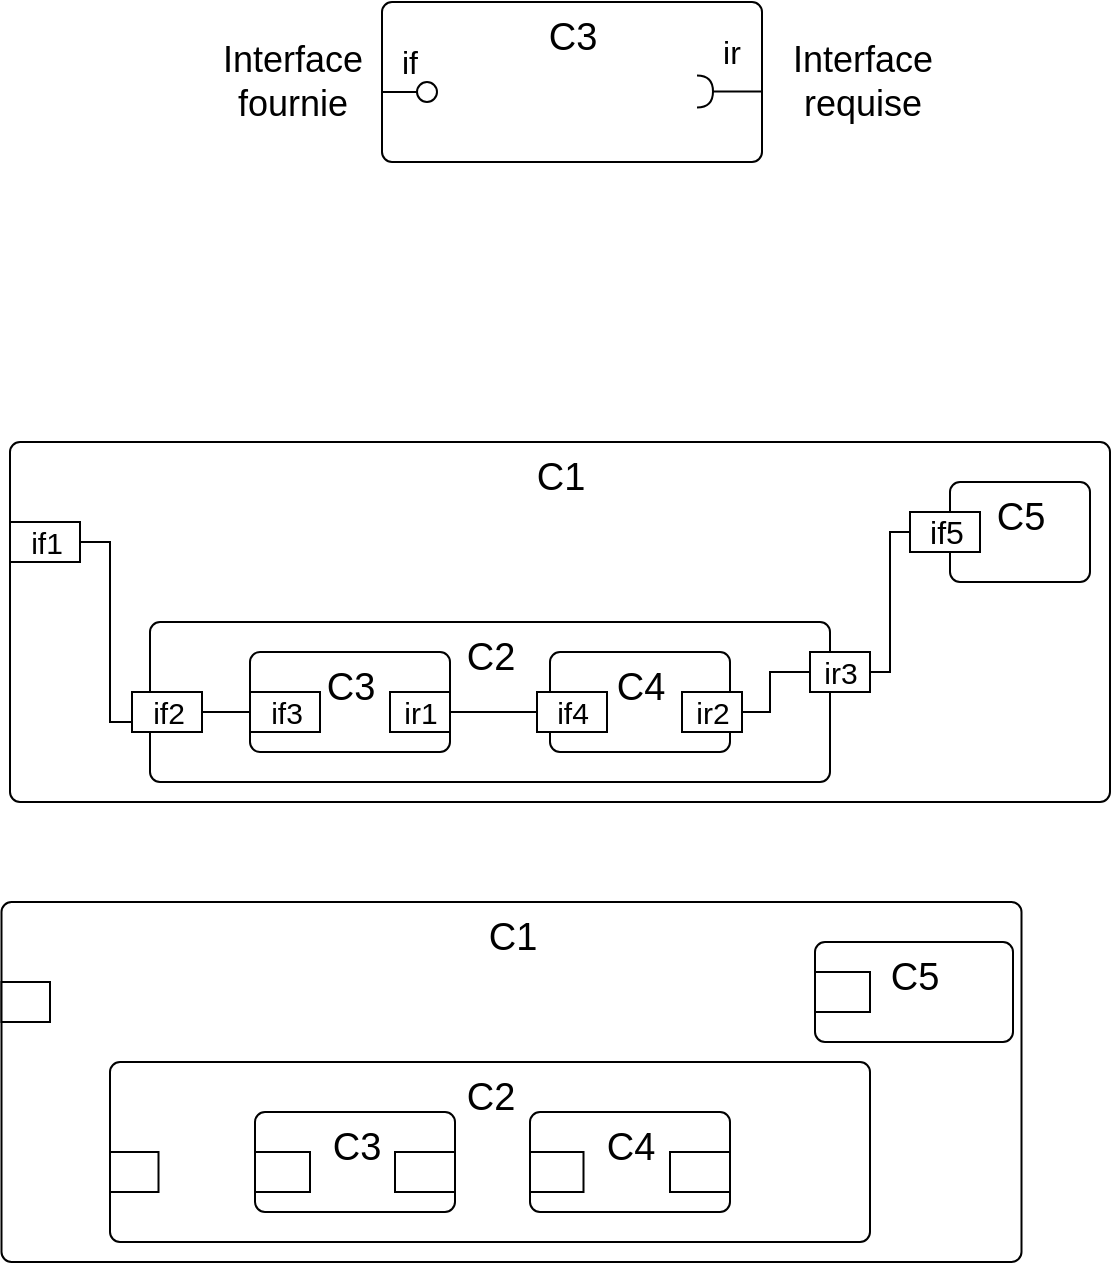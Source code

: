 <mxfile version="15.3.1" type="github">
  <diagram id="8mvwX7pJAU95_cU4-fAn" name="Page-1">
    <mxGraphModel dx="645" dy="378" grid="1" gridSize="10" guides="1" tooltips="1" connect="1" arrows="1" fold="1" page="1" pageScale="1" pageWidth="827" pageHeight="1169" math="0" shadow="0">
      <root>
        <mxCell id="0" />
        <mxCell id="1" parent="0" />
        <mxCell id="DBkFjpXuM5m9NPrzc2UE-1" value="&lt;font style=&quot;font-size: 19px&quot;&gt;C3&lt;/font&gt;" style="html=1;align=center;verticalAlign=top;rounded=1;absoluteArcSize=1;arcSize=10;dashed=0;" parent="1" vertex="1">
          <mxGeometry x="316" y="60" width="190" height="80" as="geometry" />
        </mxCell>
        <mxCell id="DBkFjpXuM5m9NPrzc2UE-38" value="&lt;div align=&quot;center&quot;&gt;&lt;font style=&quot;font-size: 19px&quot;&gt;C1&lt;/font&gt;&lt;/div&gt;" style="html=1;align=center;verticalAlign=top;rounded=1;absoluteArcSize=1;arcSize=10;dashed=0;" parent="1" vertex="1">
          <mxGeometry x="130" y="280" width="550" height="180" as="geometry" />
        </mxCell>
        <mxCell id="DBkFjpXuM5m9NPrzc2UE-4" value="&lt;font style=&quot;font-size: 18px&quot;&gt;Interface&lt;br&gt;fournie&lt;/font&gt;" style="text;html=1;align=center;verticalAlign=middle;resizable=0;points=[];autosize=1;strokeColor=none;fillColor=none;" parent="1" vertex="1">
          <mxGeometry x="226" y="80" width="90" height="40" as="geometry" />
        </mxCell>
        <mxCell id="DBkFjpXuM5m9NPrzc2UE-5" value="&lt;div style=&quot;font-size: 18px&quot;&gt;&lt;font style=&quot;font-size: 18px&quot;&gt;Interface&lt;/font&gt;&lt;/div&gt;&lt;div style=&quot;font-size: 18px&quot;&gt;&lt;font style=&quot;font-size: 18px&quot;&gt;requise&lt;br&gt;&lt;/font&gt;&lt;/div&gt;" style="text;html=1;align=center;verticalAlign=middle;resizable=0;points=[];autosize=1;strokeColor=none;fillColor=none;" parent="1" vertex="1">
          <mxGeometry x="511" y="85" width="90" height="30" as="geometry" />
        </mxCell>
        <mxCell id="DBkFjpXuM5m9NPrzc2UE-7" value="&lt;div align=&quot;center&quot;&gt;&lt;font style=&quot;font-size: 19px&quot;&gt;C2&lt;/font&gt;&lt;/div&gt;" style="html=1;align=center;verticalAlign=top;rounded=1;absoluteArcSize=1;arcSize=10;dashed=0;" parent="1" vertex="1">
          <mxGeometry x="200" y="370" width="340" height="80" as="geometry" />
        </mxCell>
        <mxCell id="DBkFjpXuM5m9NPrzc2UE-8" value="connV" style="html=1;" parent="1" vertex="1">
          <mxGeometry x="268.25" y="395" width="50" height="20" as="geometry" />
        </mxCell>
        <mxCell id="DBkFjpXuM5m9NPrzc2UE-9" value="&lt;font style=&quot;font-size: 19px&quot;&gt;C3&lt;/font&gt;" style="html=1;align=center;verticalAlign=top;rounded=1;absoluteArcSize=1;arcSize=10;dashed=0;" parent="1" vertex="1">
          <mxGeometry x="250" y="385" width="100" height="50" as="geometry" />
        </mxCell>
        <mxCell id="DBkFjpXuM5m9NPrzc2UE-10" value="&lt;font style=&quot;font-size: 15px&quot;&gt;if3&lt;/font&gt;" style="html=1;" parent="1" vertex="1">
          <mxGeometry x="250" y="405" width="35" height="20" as="geometry" />
        </mxCell>
        <mxCell id="DBkFjpXuM5m9NPrzc2UE-11" value="&lt;font style=&quot;font-size: 19px&quot;&gt;C4&lt;/font&gt;" style="html=1;align=center;verticalAlign=top;rounded=1;absoluteArcSize=1;arcSize=10;dashed=0;" parent="1" vertex="1">
          <mxGeometry x="400" y="385" width="90" height="50" as="geometry" />
        </mxCell>
        <mxCell id="DBkFjpXuM5m9NPrzc2UE-12" value="&lt;font style=&quot;font-size: 15px&quot;&gt;if4&lt;/font&gt;" style="html=1;" parent="1" vertex="1">
          <mxGeometry x="393.5" y="405" width="35" height="20" as="geometry" />
        </mxCell>
        <mxCell id="DBkFjpXuM5m9NPrzc2UE-13" value="" style="rounded=0;orthogonalLoop=1;jettySize=auto;html=1;endArrow=none;endFill=0;exitX=1;exitY=0.5;exitDx=0;exitDy=0;entryX=0;entryY=0.5;entryDx=0;entryDy=0;" parent="1" target="DBkFjpXuM5m9NPrzc2UE-12" edge="1">
          <mxGeometry relative="1" as="geometry">
            <mxPoint x="350" y="415" as="sourcePoint" />
            <mxPoint x="362.5" y="415" as="targetPoint" />
          </mxGeometry>
        </mxCell>
        <mxCell id="DBkFjpXuM5m9NPrzc2UE-16" value="&lt;font style=&quot;font-size: 15px&quot;&gt;if2&lt;/font&gt;" style="html=1;" parent="1" vertex="1">
          <mxGeometry x="191" y="405" width="35" height="20" as="geometry" />
        </mxCell>
        <mxCell id="DBkFjpXuM5m9NPrzc2UE-17" value="" style="rounded=0;orthogonalLoop=1;jettySize=auto;html=1;endArrow=none;endFill=0;exitX=1;exitY=0.5;exitDx=0;exitDy=0;entryX=0;entryY=0.5;entryDx=0;entryDy=0;" parent="1" source="DBkFjpXuM5m9NPrzc2UE-16" target="DBkFjpXuM5m9NPrzc2UE-10" edge="1">
          <mxGeometry relative="1" as="geometry">
            <mxPoint x="245" y="415" as="sourcePoint" />
            <mxPoint x="273.75" y="415" as="targetPoint" />
            <Array as="points" />
          </mxGeometry>
        </mxCell>
        <mxCell id="DBkFjpXuM5m9NPrzc2UE-18" value="" style="rounded=0;orthogonalLoop=1;jettySize=auto;html=1;endArrow=halfCircle;endFill=0;endSize=6;strokeWidth=1;" parent="1" edge="1">
          <mxGeometry relative="1" as="geometry">
            <mxPoint x="251.25" y="415" as="sourcePoint" />
            <mxPoint x="251.25" y="415" as="targetPoint" />
          </mxGeometry>
        </mxCell>
        <mxCell id="DBkFjpXuM5m9NPrzc2UE-19" value="&lt;font style=&quot;font-size: 15px&quot;&gt;ir1&lt;/font&gt;" style="html=1;" parent="1" vertex="1">
          <mxGeometry x="320" y="405" width="30" height="20" as="geometry" />
        </mxCell>
        <mxCell id="DBkFjpXuM5m9NPrzc2UE-21" value="&lt;font style=&quot;font-size: 19px&quot;&gt;C5&lt;/font&gt;" style="html=1;align=center;verticalAlign=top;rounded=1;absoluteArcSize=1;arcSize=10;dashed=0;" parent="1" vertex="1">
          <mxGeometry x="600" y="300" width="70" height="50" as="geometry" />
        </mxCell>
        <mxCell id="DBkFjpXuM5m9NPrzc2UE-26" value="" style="rounded=0;orthogonalLoop=1;jettySize=auto;html=1;endArrow=none;endFill=0;exitX=1;exitY=0.5;exitDx=0;exitDy=0;entryX=0;entryY=0.5;entryDx=0;entryDy=0;" parent="1" source="DBkFjpXuM5m9NPrzc2UE-32" target="DBkFjpXuM5m9NPrzc2UE-64" edge="1">
          <mxGeometry relative="1" as="geometry">
            <mxPoint x="636.75" y="440" as="sourcePoint" />
            <mxPoint x="507.75" y="325" as="targetPoint" />
            <Array as="points">
              <mxPoint x="510" y="415" />
              <mxPoint x="510" y="395" />
            </Array>
          </mxGeometry>
        </mxCell>
        <mxCell id="DBkFjpXuM5m9NPrzc2UE-32" value="&lt;font style=&quot;font-size: 15px&quot;&gt;ir2&lt;/font&gt;" style="html=1;" parent="1" vertex="1">
          <mxGeometry x="466" y="405" width="30" height="20" as="geometry" />
        </mxCell>
        <mxCell id="DBkFjpXuM5m9NPrzc2UE-33" value="&lt;font style=&quot;font-size: 16px&quot;&gt;if5&lt;/font&gt;" style="html=1;" parent="1" vertex="1">
          <mxGeometry x="580" y="315" width="35" height="20" as="geometry" />
        </mxCell>
        <mxCell id="DBkFjpXuM5m9NPrzc2UE-37" value="&lt;font style=&quot;font-size: 15px&quot;&gt;if1&lt;/font&gt;" style="html=1;" parent="1" vertex="1">
          <mxGeometry x="130" y="320" width="35" height="20" as="geometry" />
        </mxCell>
        <mxCell id="DBkFjpXuM5m9NPrzc2UE-40" value="" style="rounded=0;orthogonalLoop=1;jettySize=auto;html=1;endArrow=none;endFill=0;exitX=0;exitY=0.75;exitDx=0;exitDy=0;entryX=1;entryY=0.5;entryDx=0;entryDy=0;" parent="1" source="DBkFjpXuM5m9NPrzc2UE-16" target="DBkFjpXuM5m9NPrzc2UE-37" edge="1">
          <mxGeometry relative="1" as="geometry">
            <mxPoint x="169" y="420" as="sourcePoint" />
            <mxPoint x="200" y="330" as="targetPoint" />
            <Array as="points">
              <mxPoint x="180" y="420" />
              <mxPoint x="180" y="330" />
            </Array>
          </mxGeometry>
        </mxCell>
        <mxCell id="DBkFjpXuM5m9NPrzc2UE-41" value="&lt;div align=&quot;center&quot;&gt;&lt;font style=&quot;font-size: 19px&quot;&gt;C1&lt;/font&gt;&lt;/div&gt;" style="html=1;align=center;verticalAlign=top;rounded=1;absoluteArcSize=1;arcSize=10;dashed=0;" parent="1" vertex="1">
          <mxGeometry x="125.75" y="510" width="510" height="180" as="geometry" />
        </mxCell>
        <mxCell id="DBkFjpXuM5m9NPrzc2UE-42" value="&lt;div align=&quot;center&quot;&gt;&lt;font style=&quot;font-size: 19px&quot;&gt;C2&lt;/font&gt;&lt;/div&gt;" style="html=1;align=center;verticalAlign=top;rounded=1;absoluteArcSize=1;arcSize=10;dashed=0;" parent="1" vertex="1">
          <mxGeometry x="180" y="590" width="380" height="90" as="geometry" />
        </mxCell>
        <mxCell id="DBkFjpXuM5m9NPrzc2UE-43" value="connV" style="html=1;" parent="1" vertex="1">
          <mxGeometry x="270.75" y="625" width="50" height="20" as="geometry" />
        </mxCell>
        <mxCell id="DBkFjpXuM5m9NPrzc2UE-44" value="&lt;font style=&quot;font-size: 19px&quot;&gt;C3&lt;/font&gt;" style="html=1;align=center;verticalAlign=top;rounded=1;absoluteArcSize=1;arcSize=10;dashed=0;" parent="1" vertex="1">
          <mxGeometry x="252.5" y="615" width="100" height="50" as="geometry" />
        </mxCell>
        <mxCell id="DBkFjpXuM5m9NPrzc2UE-45" value="" style="html=1;" parent="1" vertex="1">
          <mxGeometry x="252.5" y="635" width="27.5" height="20" as="geometry" />
        </mxCell>
        <mxCell id="DBkFjpXuM5m9NPrzc2UE-46" value="&lt;font style=&quot;font-size: 19px&quot;&gt;C4&lt;/font&gt;" style="html=1;align=center;verticalAlign=top;rounded=1;absoluteArcSize=1;arcSize=10;dashed=0;" parent="1" vertex="1">
          <mxGeometry x="390" y="615" width="100" height="50" as="geometry" />
        </mxCell>
        <mxCell id="DBkFjpXuM5m9NPrzc2UE-47" value="" style="html=1;" parent="1" vertex="1">
          <mxGeometry x="390" y="635" width="26.75" height="20" as="geometry" />
        </mxCell>
        <mxCell id="DBkFjpXuM5m9NPrzc2UE-49" value="" style="html=1;" parent="1" vertex="1">
          <mxGeometry x="180" y="635" width="24.25" height="20" as="geometry" />
        </mxCell>
        <mxCell id="DBkFjpXuM5m9NPrzc2UE-51" value="" style="rounded=0;orthogonalLoop=1;jettySize=auto;html=1;endArrow=halfCircle;endFill=0;endSize=6;strokeWidth=1;" parent="1" edge="1">
          <mxGeometry relative="1" as="geometry">
            <mxPoint x="253.75" y="645" as="sourcePoint" />
            <mxPoint x="253.75" y="645" as="targetPoint" />
          </mxGeometry>
        </mxCell>
        <mxCell id="DBkFjpXuM5m9NPrzc2UE-52" value="" style="html=1;" parent="1" vertex="1">
          <mxGeometry x="322.5" y="635" width="30" height="20" as="geometry" />
        </mxCell>
        <mxCell id="DBkFjpXuM5m9NPrzc2UE-53" value="&lt;font style=&quot;font-size: 19px&quot;&gt;C5&lt;/font&gt;" style="html=1;align=center;verticalAlign=top;rounded=1;absoluteArcSize=1;arcSize=10;dashed=0;" parent="1" vertex="1">
          <mxGeometry x="532.5" y="530" width="99" height="50" as="geometry" />
        </mxCell>
        <mxCell id="DBkFjpXuM5m9NPrzc2UE-57" value="" style="html=1;" parent="1" vertex="1">
          <mxGeometry x="460" y="635" width="30" height="20" as="geometry" />
        </mxCell>
        <mxCell id="DBkFjpXuM5m9NPrzc2UE-58" value="" style="html=1;" parent="1" vertex="1">
          <mxGeometry x="532.5" y="545" width="27.5" height="20" as="geometry" />
        </mxCell>
        <mxCell id="DBkFjpXuM5m9NPrzc2UE-59" value="" style="html=1;" parent="1" vertex="1">
          <mxGeometry x="125.75" y="550" width="24.25" height="20" as="geometry" />
        </mxCell>
        <mxCell id="DBkFjpXuM5m9NPrzc2UE-64" value="&lt;font style=&quot;font-size: 15px&quot;&gt;ir3&lt;/font&gt;" style="html=1;" parent="1" vertex="1">
          <mxGeometry x="530" y="385" width="30" height="20" as="geometry" />
        </mxCell>
        <mxCell id="DBkFjpXuM5m9NPrzc2UE-65" value="" style="rounded=0;orthogonalLoop=1;jettySize=auto;html=1;endArrow=none;endFill=0;exitX=1;exitY=0.5;exitDx=0;exitDy=0;entryX=0;entryY=0.5;entryDx=0;entryDy=0;" parent="1" source="DBkFjpXuM5m9NPrzc2UE-64" target="DBkFjpXuM5m9NPrzc2UE-33" edge="1">
          <mxGeometry relative="1" as="geometry">
            <mxPoint x="472.75" y="425" as="sourcePoint" />
            <mxPoint x="516" y="405" as="targetPoint" />
            <Array as="points">
              <mxPoint x="570" y="395" />
              <mxPoint x="570" y="325" />
            </Array>
          </mxGeometry>
        </mxCell>
        <mxCell id="MeG-Pky7uKV6WekuSL3f-1" value="" style="rounded=0;orthogonalLoop=1;jettySize=auto;html=1;endArrow=none;endFill=0;" edge="1" parent="1" target="MeG-Pky7uKV6WekuSL3f-3">
          <mxGeometry relative="1" as="geometry">
            <mxPoint x="316" y="105" as="sourcePoint" />
          </mxGeometry>
        </mxCell>
        <mxCell id="MeG-Pky7uKV6WekuSL3f-2" value="" style="rounded=0;orthogonalLoop=1;jettySize=auto;html=1;endArrow=halfCircle;endFill=0;endSize=6;strokeWidth=1;" edge="1" parent="1">
          <mxGeometry relative="1" as="geometry">
            <mxPoint x="506" y="104.76" as="sourcePoint" />
            <mxPoint x="473.5" y="104.76" as="targetPoint" />
            <Array as="points" />
          </mxGeometry>
        </mxCell>
        <mxCell id="MeG-Pky7uKV6WekuSL3f-3" value="" style="ellipse;whiteSpace=wrap;html=1;fontFamily=Helvetica;fontSize=12;fontColor=#000000;align=center;strokeColor=#000000;fillColor=#ffffff;points=[];aspect=fixed;resizable=0;" vertex="1" parent="1">
          <mxGeometry x="333.5" y="100" width="10" height="10" as="geometry" />
        </mxCell>
        <mxCell id="MeG-Pky7uKV6WekuSL3f-4" value="&lt;font style=&quot;font-size: 16px&quot;&gt;ir&lt;/font&gt;" style="text;html=1;strokeColor=none;fillColor=none;align=center;verticalAlign=middle;whiteSpace=wrap;rounded=0;" vertex="1" parent="1">
          <mxGeometry x="471" y="75" width="40" height="20" as="geometry" />
        </mxCell>
        <mxCell id="MeG-Pky7uKV6WekuSL3f-6" value="&lt;font style=&quot;font-size: 16px&quot;&gt;if&lt;/font&gt;" style="text;html=1;strokeColor=none;fillColor=none;align=center;verticalAlign=middle;whiteSpace=wrap;rounded=0;" vertex="1" parent="1">
          <mxGeometry x="310" y="80" width="40" height="20" as="geometry" />
        </mxCell>
      </root>
    </mxGraphModel>
  </diagram>
</mxfile>

